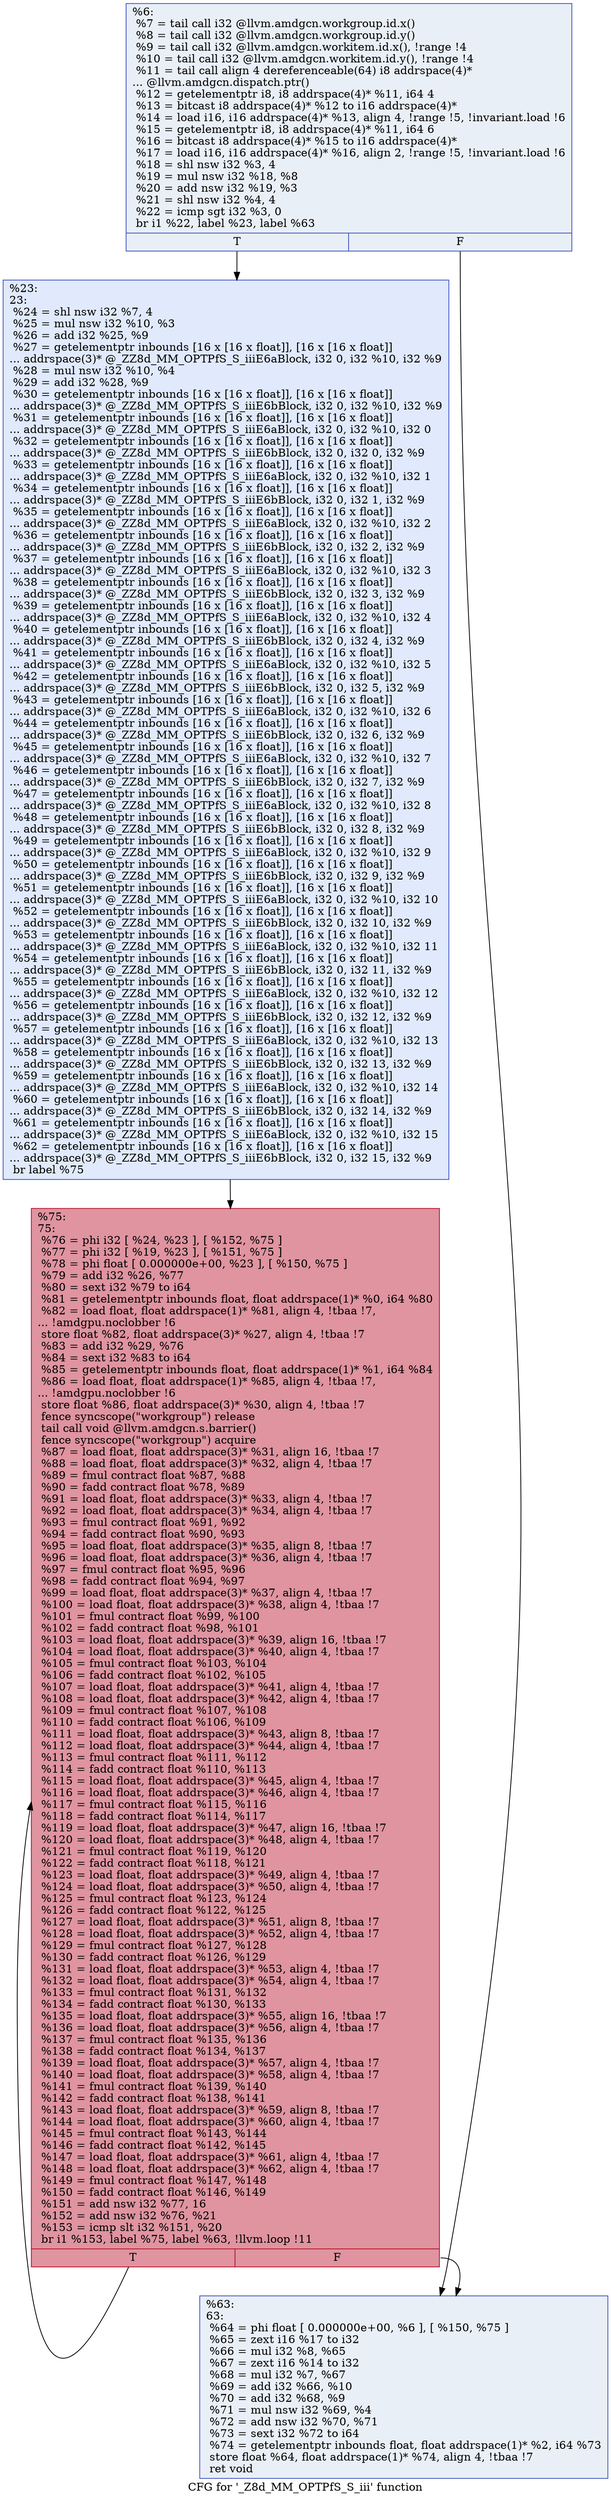 digraph "CFG for '_Z8d_MM_OPTPfS_S_iii' function" {
	label="CFG for '_Z8d_MM_OPTPfS_S_iii' function";

	Node0x4776480 [shape=record,color="#3d50c3ff", style=filled, fillcolor="#cedaeb70",label="{%6:\l  %7 = tail call i32 @llvm.amdgcn.workgroup.id.x()\l  %8 = tail call i32 @llvm.amdgcn.workgroup.id.y()\l  %9 = tail call i32 @llvm.amdgcn.workitem.id.x(), !range !4\l  %10 = tail call i32 @llvm.amdgcn.workitem.id.y(), !range !4\l  %11 = tail call align 4 dereferenceable(64) i8 addrspace(4)*\l... @llvm.amdgcn.dispatch.ptr()\l  %12 = getelementptr i8, i8 addrspace(4)* %11, i64 4\l  %13 = bitcast i8 addrspace(4)* %12 to i16 addrspace(4)*\l  %14 = load i16, i16 addrspace(4)* %13, align 4, !range !5, !invariant.load !6\l  %15 = getelementptr i8, i8 addrspace(4)* %11, i64 6\l  %16 = bitcast i8 addrspace(4)* %15 to i16 addrspace(4)*\l  %17 = load i16, i16 addrspace(4)* %16, align 2, !range !5, !invariant.load !6\l  %18 = shl nsw i32 %3, 4\l  %19 = mul nsw i32 %18, %8\l  %20 = add nsw i32 %19, %3\l  %21 = shl nsw i32 %4, 4\l  %22 = icmp sgt i32 %3, 0\l  br i1 %22, label %23, label %63\l|{<s0>T|<s1>F}}"];
	Node0x4776480:s0 -> Node0x4779cf0;
	Node0x4776480:s1 -> Node0x4779d80;
	Node0x4779cf0 [shape=record,color="#3d50c3ff", style=filled, fillcolor="#b9d0f970",label="{%23:\l23:                                               \l  %24 = shl nsw i32 %7, 4\l  %25 = mul nsw i32 %10, %3\l  %26 = add i32 %25, %9\l  %27 = getelementptr inbounds [16 x [16 x float]], [16 x [16 x float]]\l... addrspace(3)* @_ZZ8d_MM_OPTPfS_S_iiiE6aBlock, i32 0, i32 %10, i32 %9\l  %28 = mul nsw i32 %10, %4\l  %29 = add i32 %28, %9\l  %30 = getelementptr inbounds [16 x [16 x float]], [16 x [16 x float]]\l... addrspace(3)* @_ZZ8d_MM_OPTPfS_S_iiiE6bBlock, i32 0, i32 %10, i32 %9\l  %31 = getelementptr inbounds [16 x [16 x float]], [16 x [16 x float]]\l... addrspace(3)* @_ZZ8d_MM_OPTPfS_S_iiiE6aBlock, i32 0, i32 %10, i32 0\l  %32 = getelementptr inbounds [16 x [16 x float]], [16 x [16 x float]]\l... addrspace(3)* @_ZZ8d_MM_OPTPfS_S_iiiE6bBlock, i32 0, i32 0, i32 %9\l  %33 = getelementptr inbounds [16 x [16 x float]], [16 x [16 x float]]\l... addrspace(3)* @_ZZ8d_MM_OPTPfS_S_iiiE6aBlock, i32 0, i32 %10, i32 1\l  %34 = getelementptr inbounds [16 x [16 x float]], [16 x [16 x float]]\l... addrspace(3)* @_ZZ8d_MM_OPTPfS_S_iiiE6bBlock, i32 0, i32 1, i32 %9\l  %35 = getelementptr inbounds [16 x [16 x float]], [16 x [16 x float]]\l... addrspace(3)* @_ZZ8d_MM_OPTPfS_S_iiiE6aBlock, i32 0, i32 %10, i32 2\l  %36 = getelementptr inbounds [16 x [16 x float]], [16 x [16 x float]]\l... addrspace(3)* @_ZZ8d_MM_OPTPfS_S_iiiE6bBlock, i32 0, i32 2, i32 %9\l  %37 = getelementptr inbounds [16 x [16 x float]], [16 x [16 x float]]\l... addrspace(3)* @_ZZ8d_MM_OPTPfS_S_iiiE6aBlock, i32 0, i32 %10, i32 3\l  %38 = getelementptr inbounds [16 x [16 x float]], [16 x [16 x float]]\l... addrspace(3)* @_ZZ8d_MM_OPTPfS_S_iiiE6bBlock, i32 0, i32 3, i32 %9\l  %39 = getelementptr inbounds [16 x [16 x float]], [16 x [16 x float]]\l... addrspace(3)* @_ZZ8d_MM_OPTPfS_S_iiiE6aBlock, i32 0, i32 %10, i32 4\l  %40 = getelementptr inbounds [16 x [16 x float]], [16 x [16 x float]]\l... addrspace(3)* @_ZZ8d_MM_OPTPfS_S_iiiE6bBlock, i32 0, i32 4, i32 %9\l  %41 = getelementptr inbounds [16 x [16 x float]], [16 x [16 x float]]\l... addrspace(3)* @_ZZ8d_MM_OPTPfS_S_iiiE6aBlock, i32 0, i32 %10, i32 5\l  %42 = getelementptr inbounds [16 x [16 x float]], [16 x [16 x float]]\l... addrspace(3)* @_ZZ8d_MM_OPTPfS_S_iiiE6bBlock, i32 0, i32 5, i32 %9\l  %43 = getelementptr inbounds [16 x [16 x float]], [16 x [16 x float]]\l... addrspace(3)* @_ZZ8d_MM_OPTPfS_S_iiiE6aBlock, i32 0, i32 %10, i32 6\l  %44 = getelementptr inbounds [16 x [16 x float]], [16 x [16 x float]]\l... addrspace(3)* @_ZZ8d_MM_OPTPfS_S_iiiE6bBlock, i32 0, i32 6, i32 %9\l  %45 = getelementptr inbounds [16 x [16 x float]], [16 x [16 x float]]\l... addrspace(3)* @_ZZ8d_MM_OPTPfS_S_iiiE6aBlock, i32 0, i32 %10, i32 7\l  %46 = getelementptr inbounds [16 x [16 x float]], [16 x [16 x float]]\l... addrspace(3)* @_ZZ8d_MM_OPTPfS_S_iiiE6bBlock, i32 0, i32 7, i32 %9\l  %47 = getelementptr inbounds [16 x [16 x float]], [16 x [16 x float]]\l... addrspace(3)* @_ZZ8d_MM_OPTPfS_S_iiiE6aBlock, i32 0, i32 %10, i32 8\l  %48 = getelementptr inbounds [16 x [16 x float]], [16 x [16 x float]]\l... addrspace(3)* @_ZZ8d_MM_OPTPfS_S_iiiE6bBlock, i32 0, i32 8, i32 %9\l  %49 = getelementptr inbounds [16 x [16 x float]], [16 x [16 x float]]\l... addrspace(3)* @_ZZ8d_MM_OPTPfS_S_iiiE6aBlock, i32 0, i32 %10, i32 9\l  %50 = getelementptr inbounds [16 x [16 x float]], [16 x [16 x float]]\l... addrspace(3)* @_ZZ8d_MM_OPTPfS_S_iiiE6bBlock, i32 0, i32 9, i32 %9\l  %51 = getelementptr inbounds [16 x [16 x float]], [16 x [16 x float]]\l... addrspace(3)* @_ZZ8d_MM_OPTPfS_S_iiiE6aBlock, i32 0, i32 %10, i32 10\l  %52 = getelementptr inbounds [16 x [16 x float]], [16 x [16 x float]]\l... addrspace(3)* @_ZZ8d_MM_OPTPfS_S_iiiE6bBlock, i32 0, i32 10, i32 %9\l  %53 = getelementptr inbounds [16 x [16 x float]], [16 x [16 x float]]\l... addrspace(3)* @_ZZ8d_MM_OPTPfS_S_iiiE6aBlock, i32 0, i32 %10, i32 11\l  %54 = getelementptr inbounds [16 x [16 x float]], [16 x [16 x float]]\l... addrspace(3)* @_ZZ8d_MM_OPTPfS_S_iiiE6bBlock, i32 0, i32 11, i32 %9\l  %55 = getelementptr inbounds [16 x [16 x float]], [16 x [16 x float]]\l... addrspace(3)* @_ZZ8d_MM_OPTPfS_S_iiiE6aBlock, i32 0, i32 %10, i32 12\l  %56 = getelementptr inbounds [16 x [16 x float]], [16 x [16 x float]]\l... addrspace(3)* @_ZZ8d_MM_OPTPfS_S_iiiE6bBlock, i32 0, i32 12, i32 %9\l  %57 = getelementptr inbounds [16 x [16 x float]], [16 x [16 x float]]\l... addrspace(3)* @_ZZ8d_MM_OPTPfS_S_iiiE6aBlock, i32 0, i32 %10, i32 13\l  %58 = getelementptr inbounds [16 x [16 x float]], [16 x [16 x float]]\l... addrspace(3)* @_ZZ8d_MM_OPTPfS_S_iiiE6bBlock, i32 0, i32 13, i32 %9\l  %59 = getelementptr inbounds [16 x [16 x float]], [16 x [16 x float]]\l... addrspace(3)* @_ZZ8d_MM_OPTPfS_S_iiiE6aBlock, i32 0, i32 %10, i32 14\l  %60 = getelementptr inbounds [16 x [16 x float]], [16 x [16 x float]]\l... addrspace(3)* @_ZZ8d_MM_OPTPfS_S_iiiE6bBlock, i32 0, i32 14, i32 %9\l  %61 = getelementptr inbounds [16 x [16 x float]], [16 x [16 x float]]\l... addrspace(3)* @_ZZ8d_MM_OPTPfS_S_iiiE6aBlock, i32 0, i32 %10, i32 15\l  %62 = getelementptr inbounds [16 x [16 x float]], [16 x [16 x float]]\l... addrspace(3)* @_ZZ8d_MM_OPTPfS_S_iiiE6bBlock, i32 0, i32 15, i32 %9\l  br label %75\l}"];
	Node0x4779cf0 -> Node0x477c300;
	Node0x4779d80 [shape=record,color="#3d50c3ff", style=filled, fillcolor="#cedaeb70",label="{%63:\l63:                                               \l  %64 = phi float [ 0.000000e+00, %6 ], [ %150, %75 ]\l  %65 = zext i16 %17 to i32\l  %66 = mul i32 %8, %65\l  %67 = zext i16 %14 to i32\l  %68 = mul i32 %7, %67\l  %69 = add i32 %66, %10\l  %70 = add i32 %68, %9\l  %71 = mul nsw i32 %69, %4\l  %72 = add nsw i32 %70, %71\l  %73 = sext i32 %72 to i64\l  %74 = getelementptr inbounds float, float addrspace(1)* %2, i64 %73\l  store float %64, float addrspace(1)* %74, align 4, !tbaa !7\l  ret void\l}"];
	Node0x477c300 [shape=record,color="#b70d28ff", style=filled, fillcolor="#b70d2870",label="{%75:\l75:                                               \l  %76 = phi i32 [ %24, %23 ], [ %152, %75 ]\l  %77 = phi i32 [ %19, %23 ], [ %151, %75 ]\l  %78 = phi float [ 0.000000e+00, %23 ], [ %150, %75 ]\l  %79 = add i32 %26, %77\l  %80 = sext i32 %79 to i64\l  %81 = getelementptr inbounds float, float addrspace(1)* %0, i64 %80\l  %82 = load float, float addrspace(1)* %81, align 4, !tbaa !7,\l... !amdgpu.noclobber !6\l  store float %82, float addrspace(3)* %27, align 4, !tbaa !7\l  %83 = add i32 %29, %76\l  %84 = sext i32 %83 to i64\l  %85 = getelementptr inbounds float, float addrspace(1)* %1, i64 %84\l  %86 = load float, float addrspace(1)* %85, align 4, !tbaa !7,\l... !amdgpu.noclobber !6\l  store float %86, float addrspace(3)* %30, align 4, !tbaa !7\l  fence syncscope(\"workgroup\") release\l  tail call void @llvm.amdgcn.s.barrier()\l  fence syncscope(\"workgroup\") acquire\l  %87 = load float, float addrspace(3)* %31, align 16, !tbaa !7\l  %88 = load float, float addrspace(3)* %32, align 4, !tbaa !7\l  %89 = fmul contract float %87, %88\l  %90 = fadd contract float %78, %89\l  %91 = load float, float addrspace(3)* %33, align 4, !tbaa !7\l  %92 = load float, float addrspace(3)* %34, align 4, !tbaa !7\l  %93 = fmul contract float %91, %92\l  %94 = fadd contract float %90, %93\l  %95 = load float, float addrspace(3)* %35, align 8, !tbaa !7\l  %96 = load float, float addrspace(3)* %36, align 4, !tbaa !7\l  %97 = fmul contract float %95, %96\l  %98 = fadd contract float %94, %97\l  %99 = load float, float addrspace(3)* %37, align 4, !tbaa !7\l  %100 = load float, float addrspace(3)* %38, align 4, !tbaa !7\l  %101 = fmul contract float %99, %100\l  %102 = fadd contract float %98, %101\l  %103 = load float, float addrspace(3)* %39, align 16, !tbaa !7\l  %104 = load float, float addrspace(3)* %40, align 4, !tbaa !7\l  %105 = fmul contract float %103, %104\l  %106 = fadd contract float %102, %105\l  %107 = load float, float addrspace(3)* %41, align 4, !tbaa !7\l  %108 = load float, float addrspace(3)* %42, align 4, !tbaa !7\l  %109 = fmul contract float %107, %108\l  %110 = fadd contract float %106, %109\l  %111 = load float, float addrspace(3)* %43, align 8, !tbaa !7\l  %112 = load float, float addrspace(3)* %44, align 4, !tbaa !7\l  %113 = fmul contract float %111, %112\l  %114 = fadd contract float %110, %113\l  %115 = load float, float addrspace(3)* %45, align 4, !tbaa !7\l  %116 = load float, float addrspace(3)* %46, align 4, !tbaa !7\l  %117 = fmul contract float %115, %116\l  %118 = fadd contract float %114, %117\l  %119 = load float, float addrspace(3)* %47, align 16, !tbaa !7\l  %120 = load float, float addrspace(3)* %48, align 4, !tbaa !7\l  %121 = fmul contract float %119, %120\l  %122 = fadd contract float %118, %121\l  %123 = load float, float addrspace(3)* %49, align 4, !tbaa !7\l  %124 = load float, float addrspace(3)* %50, align 4, !tbaa !7\l  %125 = fmul contract float %123, %124\l  %126 = fadd contract float %122, %125\l  %127 = load float, float addrspace(3)* %51, align 8, !tbaa !7\l  %128 = load float, float addrspace(3)* %52, align 4, !tbaa !7\l  %129 = fmul contract float %127, %128\l  %130 = fadd contract float %126, %129\l  %131 = load float, float addrspace(3)* %53, align 4, !tbaa !7\l  %132 = load float, float addrspace(3)* %54, align 4, !tbaa !7\l  %133 = fmul contract float %131, %132\l  %134 = fadd contract float %130, %133\l  %135 = load float, float addrspace(3)* %55, align 16, !tbaa !7\l  %136 = load float, float addrspace(3)* %56, align 4, !tbaa !7\l  %137 = fmul contract float %135, %136\l  %138 = fadd contract float %134, %137\l  %139 = load float, float addrspace(3)* %57, align 4, !tbaa !7\l  %140 = load float, float addrspace(3)* %58, align 4, !tbaa !7\l  %141 = fmul contract float %139, %140\l  %142 = fadd contract float %138, %141\l  %143 = load float, float addrspace(3)* %59, align 8, !tbaa !7\l  %144 = load float, float addrspace(3)* %60, align 4, !tbaa !7\l  %145 = fmul contract float %143, %144\l  %146 = fadd contract float %142, %145\l  %147 = load float, float addrspace(3)* %61, align 4, !tbaa !7\l  %148 = load float, float addrspace(3)* %62, align 4, !tbaa !7\l  %149 = fmul contract float %147, %148\l  %150 = fadd contract float %146, %149\l  %151 = add nsw i32 %77, 16\l  %152 = add nsw i32 %76, %21\l  %153 = icmp slt i32 %151, %20\l  br i1 %153, label %75, label %63, !llvm.loop !11\l|{<s0>T|<s1>F}}"];
	Node0x477c300:s0 -> Node0x477c300;
	Node0x477c300:s1 -> Node0x4779d80;
}
